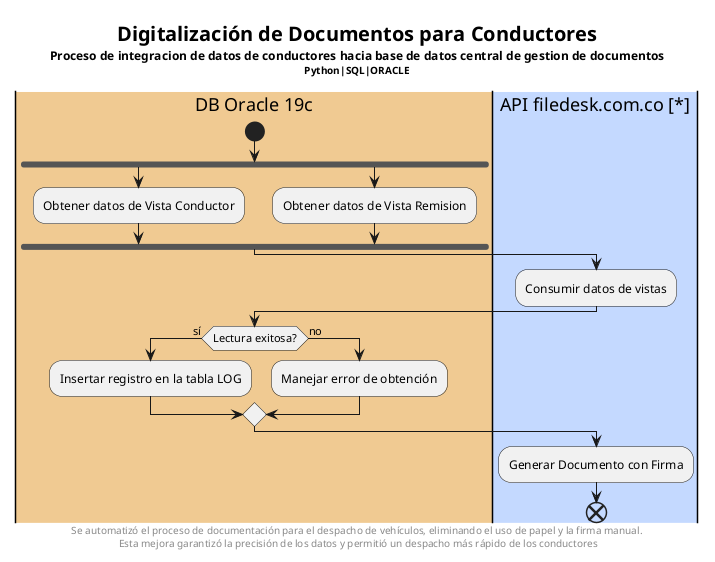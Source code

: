 @startuml

title <size:20>Digitalización de Documentos para Conductores\n<size:12>Proceso de integracion de datos de conductores hacia base de datos central de gestion de documentos\n<size:10>Python|SQL|ORACLE
' Footer con comentario sobre las mejoras
footer Se automatizó el proceso de documentación para el despacho de vehículos, eliminando el uso de papel y la firma manual.\n Esta mejora garantizó la precisión de los datos y permitió un despacho más rápido de los conductores

|#F0CA92|DB Oracle 19c|
start
fork
:Obtener datos de Vista Conductor;
fork again
:Obtener datos de Vista Remision;
end fork

|#C4D9FF|API filedesk.com.co [*]|
:Consumir datos de vistas;

|#F0CA92|DB Oracle 19c|
if (Lectura exitosa?) then (sí)
  :Insertar registro en la tabla LOG;
else (no)
  :Manejar error de obtención;
endif

|#C4D9FF|API filedesk.com.co [*]|
:Generar Documento con Firma;
end

@enduml